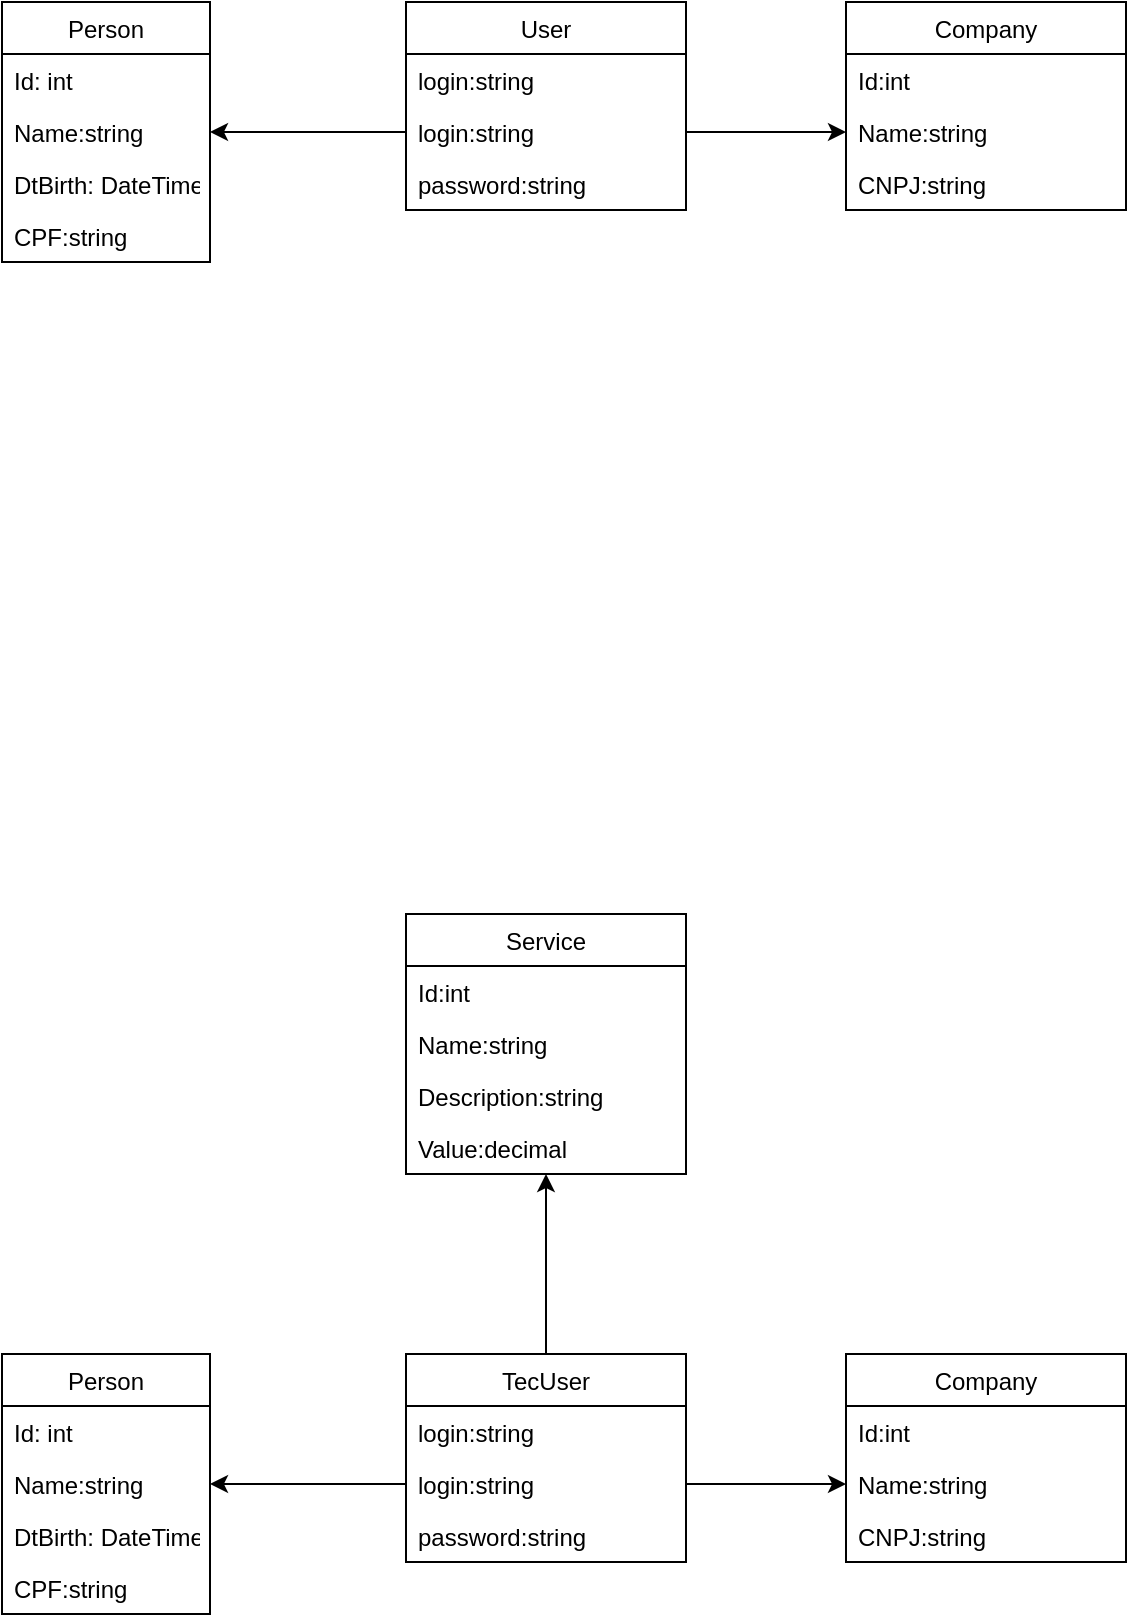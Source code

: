 <mxfile version="11.1.4" type="github"><diagram id="P3D75H1qdj22nb_Tphgh" name="Página-1"><mxGraphModel dx="884" dy="852" grid="1" gridSize="10" guides="1" tooltips="1" connect="1" arrows="1" fold="1" page="1" pageScale="1" pageWidth="827" pageHeight="1169" math="0" shadow="0"><root><mxCell id="0"/><mxCell id="1" parent="0"/><mxCell id="B30-av62_l7E7ArWs7a9-1" value="Person" style="swimlane;fontStyle=0;childLayout=stackLayout;horizontal=1;startSize=26;fillColor=none;horizontalStack=0;resizeParent=1;resizeParentMax=0;resizeLast=0;collapsible=1;marginBottom=0;direction=east;" vertex="1" parent="1"><mxGeometry x="38" y="44" width="104" height="130" as="geometry"><mxRectangle x="20" y="110" width="90" height="26" as="alternateBounds"/></mxGeometry></mxCell><mxCell id="B30-av62_l7E7ArWs7a9-4" value="Id: int" style="text;strokeColor=none;fillColor=none;align=left;verticalAlign=top;spacingLeft=4;spacingRight=4;overflow=hidden;rotatable=0;points=[[0,0.5],[1,0.5]];portConstraint=eastwest;" vertex="1" parent="B30-av62_l7E7ArWs7a9-1"><mxGeometry y="26" width="104" height="26" as="geometry"/></mxCell><mxCell id="B30-av62_l7E7ArWs7a9-12" value="Name:string" style="text;strokeColor=none;fillColor=none;align=left;verticalAlign=top;spacingLeft=4;spacingRight=4;overflow=hidden;rotatable=0;points=[[0,0.5],[1,0.5]];portConstraint=eastwest;" vertex="1" parent="B30-av62_l7E7ArWs7a9-1"><mxGeometry y="52" width="104" height="26" as="geometry"/></mxCell><mxCell id="B30-av62_l7E7ArWs7a9-13" value="DtBirth: DateTime" style="text;strokeColor=none;fillColor=none;align=left;verticalAlign=top;spacingLeft=4;spacingRight=4;overflow=hidden;rotatable=0;points=[[0,0.5],[1,0.5]];portConstraint=eastwest;" vertex="1" parent="B30-av62_l7E7ArWs7a9-1"><mxGeometry y="78" width="104" height="26" as="geometry"/></mxCell><mxCell id="B30-av62_l7E7ArWs7a9-14" value="CPF:string" style="text;strokeColor=none;fillColor=none;align=left;verticalAlign=top;spacingLeft=4;spacingRight=4;overflow=hidden;rotatable=0;points=[[0,0.5],[1,0.5]];portConstraint=eastwest;" vertex="1" parent="B30-av62_l7E7ArWs7a9-1"><mxGeometry y="104" width="104" height="26" as="geometry"/></mxCell><mxCell id="B30-av62_l7E7ArWs7a9-16" value="Company" style="swimlane;fontStyle=0;childLayout=stackLayout;horizontal=1;startSize=26;fillColor=none;horizontalStack=0;resizeParent=1;resizeParentMax=0;resizeLast=0;collapsible=1;marginBottom=0;" vertex="1" parent="1"><mxGeometry x="460" y="44" width="140" height="104" as="geometry"/></mxCell><mxCell id="B30-av62_l7E7ArWs7a9-17" value="Id:int" style="text;strokeColor=none;fillColor=none;align=left;verticalAlign=top;spacingLeft=4;spacingRight=4;overflow=hidden;rotatable=0;points=[[0,0.5],[1,0.5]];portConstraint=eastwest;" vertex="1" parent="B30-av62_l7E7ArWs7a9-16"><mxGeometry y="26" width="140" height="26" as="geometry"/></mxCell><mxCell id="B30-av62_l7E7ArWs7a9-18" value="Name:string" style="text;strokeColor=none;fillColor=none;align=left;verticalAlign=top;spacingLeft=4;spacingRight=4;overflow=hidden;rotatable=0;points=[[0,0.5],[1,0.5]];portConstraint=eastwest;" vertex="1" parent="B30-av62_l7E7ArWs7a9-16"><mxGeometry y="52" width="140" height="26" as="geometry"/></mxCell><mxCell id="B30-av62_l7E7ArWs7a9-19" value="CNPJ:string" style="text;strokeColor=none;fillColor=none;align=left;verticalAlign=top;spacingLeft=4;spacingRight=4;overflow=hidden;rotatable=0;points=[[0,0.5],[1,0.5]];portConstraint=eastwest;" vertex="1" parent="B30-av62_l7E7ArWs7a9-16"><mxGeometry y="78" width="140" height="26" as="geometry"/></mxCell><mxCell id="B30-av62_l7E7ArWs7a9-20" value="User" style="swimlane;fontStyle=0;childLayout=stackLayout;horizontal=1;startSize=26;fillColor=none;horizontalStack=0;resizeParent=1;resizeParentMax=0;resizeLast=0;collapsible=1;marginBottom=0;" vertex="1" parent="1"><mxGeometry x="240" y="44" width="140" height="104" as="geometry"/></mxCell><mxCell id="B30-av62_l7E7ArWs7a9-24" value="login:string" style="text;strokeColor=none;fillColor=none;align=left;verticalAlign=top;spacingLeft=4;spacingRight=4;overflow=hidden;rotatable=0;points=[[0,0.5],[1,0.5]];portConstraint=eastwest;" vertex="1" parent="B30-av62_l7E7ArWs7a9-20"><mxGeometry y="26" width="140" height="26" as="geometry"/></mxCell><mxCell id="B30-av62_l7E7ArWs7a9-21" value="login:string" style="text;strokeColor=none;fillColor=none;align=left;verticalAlign=top;spacingLeft=4;spacingRight=4;overflow=hidden;rotatable=0;points=[[0,0.5],[1,0.5]];portConstraint=eastwest;" vertex="1" parent="B30-av62_l7E7ArWs7a9-20"><mxGeometry y="52" width="140" height="26" as="geometry"/></mxCell><mxCell id="B30-av62_l7E7ArWs7a9-22" value="password:string&#10;" style="text;strokeColor=none;fillColor=none;align=left;verticalAlign=top;spacingLeft=4;spacingRight=4;overflow=hidden;rotatable=0;points=[[0,0.5],[1,0.5]];portConstraint=eastwest;" vertex="1" parent="B30-av62_l7E7ArWs7a9-20"><mxGeometry y="78" width="140" height="26" as="geometry"/></mxCell><mxCell id="B30-av62_l7E7ArWs7a9-25" style="edgeStyle=orthogonalEdgeStyle;rounded=0;orthogonalLoop=1;jettySize=auto;html=1;" edge="1" parent="1" source="B30-av62_l7E7ArWs7a9-21" target="B30-av62_l7E7ArWs7a9-12"><mxGeometry relative="1" as="geometry"/></mxCell><mxCell id="B30-av62_l7E7ArWs7a9-26" style="edgeStyle=orthogonalEdgeStyle;rounded=0;orthogonalLoop=1;jettySize=auto;html=1;" edge="1" parent="1" source="B30-av62_l7E7ArWs7a9-21" target="B30-av62_l7E7ArWs7a9-18"><mxGeometry relative="1" as="geometry"/></mxCell><mxCell id="B30-av62_l7E7ArWs7a9-35" value="Person" style="swimlane;fontStyle=0;childLayout=stackLayout;horizontal=1;startSize=26;fillColor=none;horizontalStack=0;resizeParent=1;resizeParentMax=0;resizeLast=0;collapsible=1;marginBottom=0;direction=east;" vertex="1" parent="1"><mxGeometry x="38" y="720" width="104" height="130" as="geometry"><mxRectangle x="20" y="110" width="90" height="26" as="alternateBounds"/></mxGeometry></mxCell><mxCell id="B30-av62_l7E7ArWs7a9-36" value="Id: int" style="text;strokeColor=none;fillColor=none;align=left;verticalAlign=top;spacingLeft=4;spacingRight=4;overflow=hidden;rotatable=0;points=[[0,0.5],[1,0.5]];portConstraint=eastwest;" vertex="1" parent="B30-av62_l7E7ArWs7a9-35"><mxGeometry y="26" width="104" height="26" as="geometry"/></mxCell><mxCell id="B30-av62_l7E7ArWs7a9-37" value="Name:string" style="text;strokeColor=none;fillColor=none;align=left;verticalAlign=top;spacingLeft=4;spacingRight=4;overflow=hidden;rotatable=0;points=[[0,0.5],[1,0.5]];portConstraint=eastwest;" vertex="1" parent="B30-av62_l7E7ArWs7a9-35"><mxGeometry y="52" width="104" height="26" as="geometry"/></mxCell><mxCell id="B30-av62_l7E7ArWs7a9-38" value="DtBirth: DateTime" style="text;strokeColor=none;fillColor=none;align=left;verticalAlign=top;spacingLeft=4;spacingRight=4;overflow=hidden;rotatable=0;points=[[0,0.5],[1,0.5]];portConstraint=eastwest;" vertex="1" parent="B30-av62_l7E7ArWs7a9-35"><mxGeometry y="78" width="104" height="26" as="geometry"/></mxCell><mxCell id="B30-av62_l7E7ArWs7a9-39" value="CPF:string" style="text;strokeColor=none;fillColor=none;align=left;verticalAlign=top;spacingLeft=4;spacingRight=4;overflow=hidden;rotatable=0;points=[[0,0.5],[1,0.5]];portConstraint=eastwest;" vertex="1" parent="B30-av62_l7E7ArWs7a9-35"><mxGeometry y="104" width="104" height="26" as="geometry"/></mxCell><mxCell id="B30-av62_l7E7ArWs7a9-40" value="Company" style="swimlane;fontStyle=0;childLayout=stackLayout;horizontal=1;startSize=26;fillColor=none;horizontalStack=0;resizeParent=1;resizeParentMax=0;resizeLast=0;collapsible=1;marginBottom=0;" vertex="1" parent="1"><mxGeometry x="460" y="720" width="140" height="104" as="geometry"/></mxCell><mxCell id="B30-av62_l7E7ArWs7a9-41" value="Id:int" style="text;strokeColor=none;fillColor=none;align=left;verticalAlign=top;spacingLeft=4;spacingRight=4;overflow=hidden;rotatable=0;points=[[0,0.5],[1,0.5]];portConstraint=eastwest;" vertex="1" parent="B30-av62_l7E7ArWs7a9-40"><mxGeometry y="26" width="140" height="26" as="geometry"/></mxCell><mxCell id="B30-av62_l7E7ArWs7a9-42" value="Name:string" style="text;strokeColor=none;fillColor=none;align=left;verticalAlign=top;spacingLeft=4;spacingRight=4;overflow=hidden;rotatable=0;points=[[0,0.5],[1,0.5]];portConstraint=eastwest;" vertex="1" parent="B30-av62_l7E7ArWs7a9-40"><mxGeometry y="52" width="140" height="26" as="geometry"/></mxCell><mxCell id="B30-av62_l7E7ArWs7a9-43" value="CNPJ:string" style="text;strokeColor=none;fillColor=none;align=left;verticalAlign=top;spacingLeft=4;spacingRight=4;overflow=hidden;rotatable=0;points=[[0,0.5],[1,0.5]];portConstraint=eastwest;" vertex="1" parent="B30-av62_l7E7ArWs7a9-40"><mxGeometry y="78" width="140" height="26" as="geometry"/></mxCell><mxCell id="B30-av62_l7E7ArWs7a9-67" style="edgeStyle=orthogonalEdgeStyle;rounded=0;orthogonalLoop=1;jettySize=auto;html=1;" edge="1" parent="1" source="B30-av62_l7E7ArWs7a9-44" target="B30-av62_l7E7ArWs7a9-50"><mxGeometry relative="1" as="geometry"/></mxCell><mxCell id="B30-av62_l7E7ArWs7a9-44" value="TecUser" style="swimlane;fontStyle=0;childLayout=stackLayout;horizontal=1;startSize=26;fillColor=none;horizontalStack=0;resizeParent=1;resizeParentMax=0;resizeLast=0;collapsible=1;marginBottom=0;" vertex="1" parent="1"><mxGeometry x="240" y="720" width="140" height="104" as="geometry"/></mxCell><mxCell id="B30-av62_l7E7ArWs7a9-45" value="login:string" style="text;strokeColor=none;fillColor=none;align=left;verticalAlign=top;spacingLeft=4;spacingRight=4;overflow=hidden;rotatable=0;points=[[0,0.5],[1,0.5]];portConstraint=eastwest;" vertex="1" parent="B30-av62_l7E7ArWs7a9-44"><mxGeometry y="26" width="140" height="26" as="geometry"/></mxCell><mxCell id="B30-av62_l7E7ArWs7a9-46" value="login:string" style="text;strokeColor=none;fillColor=none;align=left;verticalAlign=top;spacingLeft=4;spacingRight=4;overflow=hidden;rotatable=0;points=[[0,0.5],[1,0.5]];portConstraint=eastwest;" vertex="1" parent="B30-av62_l7E7ArWs7a9-44"><mxGeometry y="52" width="140" height="26" as="geometry"/></mxCell><mxCell id="B30-av62_l7E7ArWs7a9-47" value="password:string&#10;" style="text;strokeColor=none;fillColor=none;align=left;verticalAlign=top;spacingLeft=4;spacingRight=4;overflow=hidden;rotatable=0;points=[[0,0.5],[1,0.5]];portConstraint=eastwest;" vertex="1" parent="B30-av62_l7E7ArWs7a9-44"><mxGeometry y="78" width="140" height="26" as="geometry"/></mxCell><mxCell id="B30-av62_l7E7ArWs7a9-48" style="edgeStyle=orthogonalEdgeStyle;rounded=0;orthogonalLoop=1;jettySize=auto;html=1;" edge="1" source="B30-av62_l7E7ArWs7a9-46" target="B30-av62_l7E7ArWs7a9-37" parent="1"><mxGeometry relative="1" as="geometry"/></mxCell><mxCell id="B30-av62_l7E7ArWs7a9-49" style="edgeStyle=orthogonalEdgeStyle;rounded=0;orthogonalLoop=1;jettySize=auto;html=1;" edge="1" source="B30-av62_l7E7ArWs7a9-46" target="B30-av62_l7E7ArWs7a9-42" parent="1"><mxGeometry relative="1" as="geometry"/></mxCell><mxCell id="B30-av62_l7E7ArWs7a9-50" value="Service" style="swimlane;fontStyle=0;childLayout=stackLayout;horizontal=1;startSize=26;fillColor=none;horizontalStack=0;resizeParent=1;resizeParentMax=0;resizeLast=0;collapsible=1;marginBottom=0;" vertex="1" parent="1"><mxGeometry x="240" y="500" width="140" height="130" as="geometry"/></mxCell><mxCell id="B30-av62_l7E7ArWs7a9-51" value="Id:int" style="text;strokeColor=none;fillColor=none;align=left;verticalAlign=top;spacingLeft=4;spacingRight=4;overflow=hidden;rotatable=0;points=[[0,0.5],[1,0.5]];portConstraint=eastwest;" vertex="1" parent="B30-av62_l7E7ArWs7a9-50"><mxGeometry y="26" width="140" height="26" as="geometry"/></mxCell><mxCell id="B30-av62_l7E7ArWs7a9-52" value="Name:string" style="text;strokeColor=none;fillColor=none;align=left;verticalAlign=top;spacingLeft=4;spacingRight=4;overflow=hidden;rotatable=0;points=[[0,0.5],[1,0.5]];portConstraint=eastwest;" vertex="1" parent="B30-av62_l7E7ArWs7a9-50"><mxGeometry y="52" width="140" height="26" as="geometry"/></mxCell><mxCell id="B30-av62_l7E7ArWs7a9-54" value="Description:string&#10;" style="text;strokeColor=none;fillColor=none;align=left;verticalAlign=top;spacingLeft=4;spacingRight=4;overflow=hidden;rotatable=0;points=[[0,0.5],[1,0.5]];portConstraint=eastwest;" vertex="1" parent="B30-av62_l7E7ArWs7a9-50"><mxGeometry y="78" width="140" height="26" as="geometry"/></mxCell><mxCell id="B30-av62_l7E7ArWs7a9-53" value="Value:decimal" style="text;strokeColor=none;fillColor=none;align=left;verticalAlign=top;spacingLeft=4;spacingRight=4;overflow=hidden;rotatable=0;points=[[0,0.5],[1,0.5]];portConstraint=eastwest;" vertex="1" parent="B30-av62_l7E7ArWs7a9-50"><mxGeometry y="104" width="140" height="26" as="geometry"/></mxCell></root></mxGraphModel></diagram></mxfile>